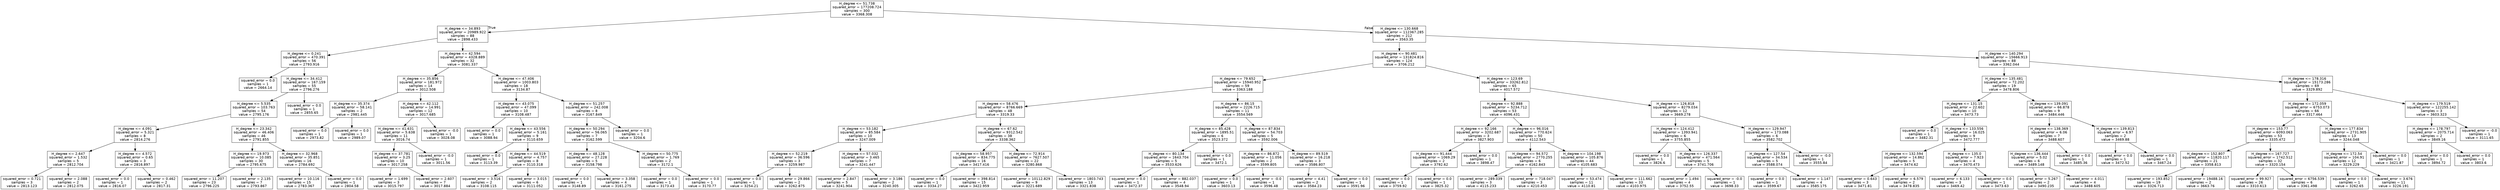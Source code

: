 digraph Tree {
node [shape=box, fontname="helvetica"] ;
edge [fontname="helvetica"] ;
0 [label="H_degree <= 51.738\nsquared_error = 177208.724\nsamples = 300\nvalue = 3368.308"] ;
1 [label="H_degree <= 34.893\nsquared_error = 20989.922\nsamples = 88\nvalue = 2898.433"] ;
0 -> 1 [labeldistance=2.5, labelangle=45, headlabel="True"] ;
2 [label="H_degree <= 0.241\nsquared_error = 470.391\nsamples = 56\nvalue = 2793.916"] ;
1 -> 2 ;
3 [label="squared_error = 0.0\nsamples = 1\nvalue = 2664.14"] ;
2 -> 3 ;
4 [label="H_degree <= 34.412\nsquared_error = 167.159\nsamples = 55\nvalue = 2796.276"] ;
2 -> 4 ;
5 [label="H_degree <= 5.535\nsquared_error = 103.763\nsamples = 54\nvalue = 2795.176"] ;
4 -> 5 ;
6 [label="H_degree <= 4.091\nsquared_error = 5.321\nsamples = 8\nvalue = 2814.276"] ;
5 -> 6 ;
7 [label="H_degree <= 2.647\nsquared_error = 1.532\nsamples = 5\nvalue = 2812.704"] ;
6 -> 7 ;
8 [label="squared_error = 0.721\nsamples = 3\nvalue = 2813.123"] ;
7 -> 8 ;
9 [label="squared_error = 2.088\nsamples = 2\nvalue = 2812.075"] ;
7 -> 9 ;
10 [label="H_degree <= 4.572\nsquared_error = 0.65\nsamples = 3\nvalue = 2816.897"] ;
6 -> 10 ;
11 [label="squared_error = 0.0\nsamples = 1\nvalue = 2816.07"] ;
10 -> 11 ;
12 [label="squared_error = 0.462\nsamples = 2\nvalue = 2817.31"] ;
10 -> 12 ;
13 [label="H_degree <= 23.342\nsquared_error = 46.406\nsamples = 46\nvalue = 2791.855"] ;
5 -> 13 ;
14 [label="H_degree <= 19.973\nsquared_error = 10.085\nsamples = 30\nvalue = 2795.675"] ;
13 -> 14 ;
15 [label="squared_error = 11.207\nsamples = 23\nvalue = 2796.225"] ;
14 -> 15 ;
16 [label="squared_error = 2.135\nsamples = 7\nvalue = 2793.867"] ;
14 -> 16 ;
17 [label="H_degree <= 32.968\nsquared_error = 35.851\nsamples = 16\nvalue = 2784.692"] ;
13 -> 17 ;
18 [label="squared_error = 10.116\nsamples = 15\nvalue = 2783.367"] ;
17 -> 18 ;
19 [label="squared_error = 0.0\nsamples = 1\nvalue = 2804.58"] ;
17 -> 19 ;
20 [label="squared_error = 0.0\nsamples = 1\nvalue = 2855.65"] ;
4 -> 20 ;
21 [label="H_degree <= 42.594\nsquared_error = 4328.889\nsamples = 32\nvalue = 3081.337"] ;
1 -> 21 ;
22 [label="H_degree <= 35.856\nsquared_error = 181.972\nsamples = 14\nvalue = 3012.508"] ;
21 -> 22 ;
23 [label="H_degree <= 35.374\nsquared_error = 58.141\nsamples = 2\nvalue = 2981.445"] ;
22 -> 23 ;
24 [label="squared_error = 0.0\nsamples = 1\nvalue = 2973.82"] ;
23 -> 24 ;
25 [label="squared_error = 0.0\nsamples = 1\nvalue = 2989.07"] ;
23 -> 25 ;
26 [label="H_degree <= 42.112\nsquared_error = 14.991\nsamples = 12\nvalue = 3017.685"] ;
22 -> 26 ;
27 [label="H_degree <= 41.631\nsquared_error = 5.638\nsamples = 11\nvalue = 3016.74"] ;
26 -> 27 ;
28 [label="H_degree <= 37.781\nsquared_error = 3.25\nsamples = 10\nvalue = 3017.258"] ;
27 -> 28 ;
29 [label="squared_error = 1.699\nsamples = 3\nvalue = 3015.797"] ;
28 -> 29 ;
30 [label="squared_error = 2.607\nsamples = 7\nvalue = 3017.884"] ;
28 -> 30 ;
31 [label="squared_error = -0.0\nsamples = 1\nvalue = 3011.56"] ;
27 -> 31 ;
32 [label="squared_error = -0.0\nsamples = 1\nvalue = 3028.08"] ;
26 -> 32 ;
33 [label="H_degree <= 47.406\nsquared_error = 1003.803\nsamples = 18\nvalue = 3134.87"] ;
21 -> 33 ;
34 [label="H_degree <= 43.075\nsquared_error = 47.099\nsamples = 10\nvalue = 3108.487"] ;
33 -> 34 ;
35 [label="squared_error = 0.0\nsamples = 1\nvalue = 3088.94"] ;
34 -> 35 ;
36 [label="H_degree <= 43.556\nsquared_error = 5.161\nsamples = 9\nvalue = 3110.659"] ;
34 -> 36 ;
37 [label="squared_error = 0.0\nsamples = 1\nvalue = 3113.39"] ;
36 -> 37 ;
38 [label="H_degree <= 44.519\nsquared_error = 4.757\nsamples = 8\nvalue = 3110.318"] ;
36 -> 38 ;
39 [label="squared_error = 3.516\nsamples = 2\nvalue = 3108.115"] ;
38 -> 39 ;
40 [label="squared_error = 3.015\nsamples = 6\nvalue = 3111.052"] ;
38 -> 40 ;
41 [label="H_degree <= 51.257\nsquared_error = 242.008\nsamples = 8\nvalue = 3167.849"] ;
33 -> 41 ;
42 [label="H_degree <= 50.294\nsquared_error = 56.065\nsamples = 7\nvalue = 3162.599"] ;
41 -> 42 ;
43 [label="H_degree <= 48.128\nsquared_error = 27.228\nsamples = 5\nvalue = 3158.798"] ;
42 -> 43 ;
44 [label="squared_error = 0.0\nsamples = 1\nvalue = 3148.89"] ;
43 -> 44 ;
45 [label="squared_error = 3.358\nsamples = 4\nvalue = 3161.275"] ;
43 -> 45 ;
46 [label="H_degree <= 50.775\nsquared_error = 1.769\nsamples = 2\nvalue = 3172.1"] ;
42 -> 46 ;
47 [label="squared_error = 0.0\nsamples = 1\nvalue = 3173.43"] ;
46 -> 47 ;
48 [label="squared_error = 0.0\nsamples = 1\nvalue = 3170.77"] ;
46 -> 48 ;
49 [label="squared_error = 0.0\nsamples = 1\nvalue = 3204.6"] ;
41 -> 49 ;
50 [label="H_degree <= 130.668\nsquared_error = 112367.285\nsamples = 212\nvalue = 3563.35"] ;
0 -> 50 [labeldistance=2.5, labelangle=-45, headlabel="False"] ;
51 [label="H_degree <= 90.481\nsquared_error = 131824.816\nsamples = 124\nvalue = 3706.212"] ;
50 -> 51 ;
52 [label="H_degree <= 79.652\nsquared_error = 15940.952\nsamples = 59\nvalue = 3363.188"] ;
51 -> 52 ;
53 [label="H_degree <= 58.476\nsquared_error = 8766.669\nsamples = 48\nvalue = 3319.33"] ;
52 -> 53 ;
54 [label="H_degree <= 53.182\nsquared_error = 85.584\nsamples = 10\nvalue = 3247.009"] ;
53 -> 54 ;
55 [label="H_degree <= 52.219\nsquared_error = 36.596\nsamples = 3\nvalue = 3259.987"] ;
54 -> 55 ;
56 [label="squared_error = 0.0\nsamples = 1\nvalue = 3254.21"] ;
55 -> 56 ;
57 [label="squared_error = 29.866\nsamples = 2\nvalue = 3262.875"] ;
55 -> 57 ;
58 [label="H_degree <= 57.032\nsquared_error = 3.465\nsamples = 7\nvalue = 3241.447"] ;
54 -> 58 ;
59 [label="squared_error = 2.847\nsamples = 5\nvalue = 3241.904"] ;
58 -> 59 ;
60 [label="squared_error = 3.186\nsamples = 2\nvalue = 3240.305"] ;
58 -> 60 ;
61 [label="H_degree <= 67.62\nsquared_error = 9312.542\nsamples = 38\nvalue = 3338.362"] ;
53 -> 61 ;
62 [label="H_degree <= 58.957\nsquared_error = 834.775\nsamples = 16\nvalue = 3417.416"] ;
61 -> 62 ;
63 [label="squared_error = 0.0\nsamples = 1\nvalue = 3334.27"] ;
62 -> 63 ;
64 [label="squared_error = 398.814\nsamples = 15\nvalue = 3422.959"] ;
62 -> 64 ;
65 [label="H_degree <= 72.914\nsquared_error = 7627.507\nsamples = 22\nvalue = 3280.868"] ;
61 -> 65 ;
66 [label="squared_error = 10112.829\nsamples = 9\nvalue = 3221.689"] ;
65 -> 66 ;
67 [label="squared_error = 1803.743\nsamples = 13\nvalue = 3321.838"] ;
65 -> 67 ;
68 [label="H_degree <= 86.15\nsquared_error = 2226.715\nsamples = 11\nvalue = 3554.569"] ;
52 -> 68 ;
69 [label="H_degree <= 85.428\nsquared_error = 1895.51\nsamples = 6\nvalue = 3523.372"] ;
68 -> 69 ;
70 [label="H_degree <= 80.134\nsquared_error = 1643.704\nsamples = 5\nvalue = 3533.626"] ;
69 -> 70 ;
71 [label="squared_error = 0.0\nsamples = 1\nvalue = 3472.37"] ;
70 -> 71 ;
72 [label="squared_error = 882.037\nsamples = 4\nvalue = 3548.94"] ;
70 -> 72 ;
73 [label="squared_error = 0.0\nsamples = 1\nvalue = 3472.1"] ;
69 -> 73 ;
74 [label="H_degree <= 87.834\nsquared_error = 54.703\nsamples = 5\nvalue = 3592.006"] ;
68 -> 74 ;
75 [label="H_degree <= 86.872\nsquared_error = 11.056\nsamples = 2\nvalue = 3599.805"] ;
74 -> 75 ;
76 [label="squared_error = 0.0\nsamples = 1\nvalue = 3603.13"] ;
75 -> 76 ;
77 [label="squared_error = -0.0\nsamples = 1\nvalue = 3596.48"] ;
75 -> 77 ;
78 [label="H_degree <= 89.519\nsquared_error = 16.218\nsamples = 3\nvalue = 3586.807"] ;
74 -> 78 ;
79 [label="squared_error = 4.41\nsamples = 2\nvalue = 3584.23"] ;
78 -> 79 ;
80 [label="squared_error = 0.0\nsamples = 1\nvalue = 3591.96"] ;
78 -> 80 ;
81 [label="H_degree <= 123.69\nsquared_error = 33262.812\nsamples = 65\nvalue = 4017.572"] ;
51 -> 81 ;
82 [label="H_degree <= 92.888\nsquared_error = 5234.712\nsamples = 53\nvalue = 4096.431"] ;
81 -> 82 ;
83 [label="H_degree <= 92.166\nsquared_error = 3202.687\nsamples = 3\nvalue = 3827.903"] ;
82 -> 83 ;
84 [label="H_degree <= 91.444\nsquared_error = 1069.29\nsamples = 2\nvalue = 3792.62"] ;
83 -> 84 ;
85 [label="squared_error = 0.0\nsamples = 1\nvalue = 3759.92"] ;
84 -> 85 ;
86 [label="squared_error = 0.0\nsamples = 1\nvalue = 3825.32"] ;
84 -> 86 ;
87 [label="squared_error = 0.0\nsamples = 1\nvalue = 3898.47"] ;
83 -> 87 ;
88 [label="H_degree <= 96.016\nsquared_error = 770.624\nsamples = 50\nvalue = 4112.543"] ;
82 -> 88 ;
89 [label="H_degree <= 94.572\nsquared_error = 2770.255\nsamples = 6\nvalue = 4162.843"] ;
88 -> 89 ;
90 [label="squared_error = 289.039\nsamples = 3\nvalue = 4115.233"] ;
89 -> 90 ;
91 [label="squared_error = 718.047\nsamples = 3\nvalue = 4210.453"] ;
89 -> 91 ;
92 [label="H_degree <= 104.198\nsquared_error = 105.876\nsamples = 44\nvalue = 4105.683"] ;
88 -> 92 ;
93 [label="squared_error = 53.474\nsamples = 11\nvalue = 4110.81"] ;
92 -> 93 ;
94 [label="squared_error = 111.662\nsamples = 33\nvalue = 4103.975"] ;
92 -> 94 ;
95 [label="H_degree <= 126.818\nsquared_error = 8279.034\nsamples = 12\nvalue = 3669.278"] ;
81 -> 95 ;
96 [label="H_degree <= 124.412\nsquared_error = 1393.941\nsamples = 6\nvalue = 3755.855"] ;
95 -> 96 ;
97 [label="squared_error = 0.0\nsamples = 1\nvalue = 3826.6"] ;
96 -> 97 ;
98 [label="H_degree <= 126.337\nsquared_error = 471.564\nsamples = 5\nvalue = 3741.706"] ;
96 -> 98 ;
99 [label="squared_error = 1.494\nsamples = 4\nvalue = 3752.55"] ;
98 -> 99 ;
100 [label="squared_error = -0.0\nsamples = 1\nvalue = 3698.33"] ;
98 -> 100 ;
101 [label="H_degree <= 129.947\nsquared_error = 173.088\nsamples = 6\nvalue = 3582.702"] ;
95 -> 101 ;
102 [label="H_degree <= 127.54\nsquared_error = 34.534\nsamples = 5\nvalue = 3588.074"] ;
101 -> 102 ;
103 [label="squared_error = 0.0\nsamples = 1\nvalue = 3599.67"] ;
102 -> 103 ;
104 [label="squared_error = 1.147\nsamples = 4\nvalue = 3585.175"] ;
102 -> 104 ;
105 [label="squared_error = -0.0\nsamples = 1\nvalue = 3555.84"] ;
101 -> 105 ;
106 [label="H_degree <= 140.294\nsquared_error = 15666.913\nsamples = 88\nvalue = 3362.044"] ;
50 -> 106 ;
107 [label="H_degree <= 135.481\nsquared_error = 72.202\nsamples = 19\nvalue = 3478.806"] ;
106 -> 107 ;
108 [label="H_degree <= 131.15\nsquared_error = 22.602\nsamples = 10\nvalue = 3473.73"] ;
107 -> 108 ;
109 [label="squared_error = 0.0\nsamples = 1\nvalue = 3482.31"] ;
108 -> 109 ;
110 [label="H_degree <= 133.556\nsquared_error = 16.025\nsamples = 9\nvalue = 3472.777"] ;
108 -> 110 ;
111 [label="H_degree <= 132.594\nsquared_error = 14.862\nsamples = 5\nvalue = 3474.62"] ;
110 -> 111 ;
112 [label="squared_error = 0.643\nsamples = 3\nvalue = 3471.81"] ;
111 -> 112 ;
113 [label="squared_error = 6.579\nsamples = 2\nvalue = 3478.835"] ;
111 -> 113 ;
114 [label="H_degree <= 135.0\nsquared_error = 7.923\nsamples = 4\nvalue = 3470.473"] ;
110 -> 114 ;
115 [label="squared_error = 6.133\nsamples = 3\nvalue = 3469.42"] ;
114 -> 115 ;
116 [label="squared_error = 0.0\nsamples = 1\nvalue = 3473.63"] ;
114 -> 116 ;
117 [label="H_degree <= 139.091\nsquared_error = 66.878\nsamples = 9\nvalue = 3484.446"] ;
107 -> 117 ;
118 [label="H_degree <= 138.369\nsquared_error = 6.06\nsamples = 7\nvalue = 3488.607"] ;
117 -> 118 ;
119 [label="H_degree <= 136.444\nsquared_error = 5.02\nsamples = 6\nvalue = 3489.148"] ;
118 -> 119 ;
120 [label="squared_error = 5.267\nsamples = 2\nvalue = 3490.235"] ;
119 -> 120 ;
121 [label="squared_error = 4.011\nsamples = 4\nvalue = 3488.605"] ;
119 -> 121 ;
122 [label="squared_error = 0.0\nsamples = 1\nvalue = 3485.36"] ;
118 -> 122 ;
123 [label="H_degree <= 139.813\nsquared_error = 6.97\nsamples = 2\nvalue = 3469.88"] ;
117 -> 123 ;
124 [label="squared_error = 0.0\nsamples = 1\nvalue = 3472.52"] ;
123 -> 124 ;
125 [label="squared_error = 0.0\nsamples = 1\nvalue = 3467.24"] ;
123 -> 125 ;
126 [label="H_degree <= 178.316\nsquared_error = 15173.286\nsamples = 69\nvalue = 3329.892"] ;
106 -> 126 ;
127 [label="H_degree <= 172.059\nsquared_error = 6753.073\nsamples = 66\nvalue = 3317.464"] ;
126 -> 127 ;
128 [label="H_degree <= 153.77\nsquared_error = 6093.063\nsamples = 53\nvalue = 3335.472"] ;
127 -> 128 ;
129 [label="H_degree <= 152.807\nsquared_error = 11820.117\nsamples = 21\nvalue = 3358.813"] ;
128 -> 129 ;
130 [label="squared_error = 193.852\nsamples = 19\nvalue = 3326.713"] ;
129 -> 130 ;
131 [label="squared_error = 19488.16\nsamples = 2\nvalue = 3663.76"] ;
129 -> 131 ;
132 [label="H_degree <= 167.727\nsquared_error = 1742.512\nsamples = 32\nvalue = 3320.154"] ;
128 -> 132 ;
133 [label="squared_error = 99.927\nsamples = 26\nvalue = 3310.613"] ;
132 -> 133 ;
134 [label="squared_error = 6756.539\nsamples = 6\nvalue = 3361.498"] ;
132 -> 134 ;
135 [label="H_degree <= 177.834\nsquared_error = 2731.905\nsamples = 13\nvalue = 3244.048"] ;
127 -> 135 ;
136 [label="H_degree <= 172.54\nsquared_error = 104.91\nsamples = 12\nvalue = 3229.229"] ;
135 -> 136 ;
137 [label="squared_error = 0.0\nsamples = 1\nvalue = 3262.65"] ;
136 -> 137 ;
138 [label="squared_error = 3.676\nsamples = 11\nvalue = 3226.191"] ;
136 -> 138 ;
139 [label="squared_error = 0.0\nsamples = 1\nvalue = 3421.87"] ;
135 -> 139 ;
140 [label="H_degree <= 179.519\nsquared_error = 122255.142\nsamples = 3\nvalue = 3603.323"] ;
126 -> 140 ;
141 [label="H_degree <= 178.797\nsquared_error = 2075.714\nsamples = 2\nvalue = 3849.16"] ;
140 -> 141 ;
142 [label="squared_error = 0.0\nsamples = 1\nvalue = 3894.72"] ;
141 -> 142 ;
143 [label="squared_error = 0.0\nsamples = 1\nvalue = 3803.6"] ;
141 -> 143 ;
144 [label="squared_error = -0.0\nsamples = 1\nvalue = 3111.65"] ;
140 -> 144 ;
}